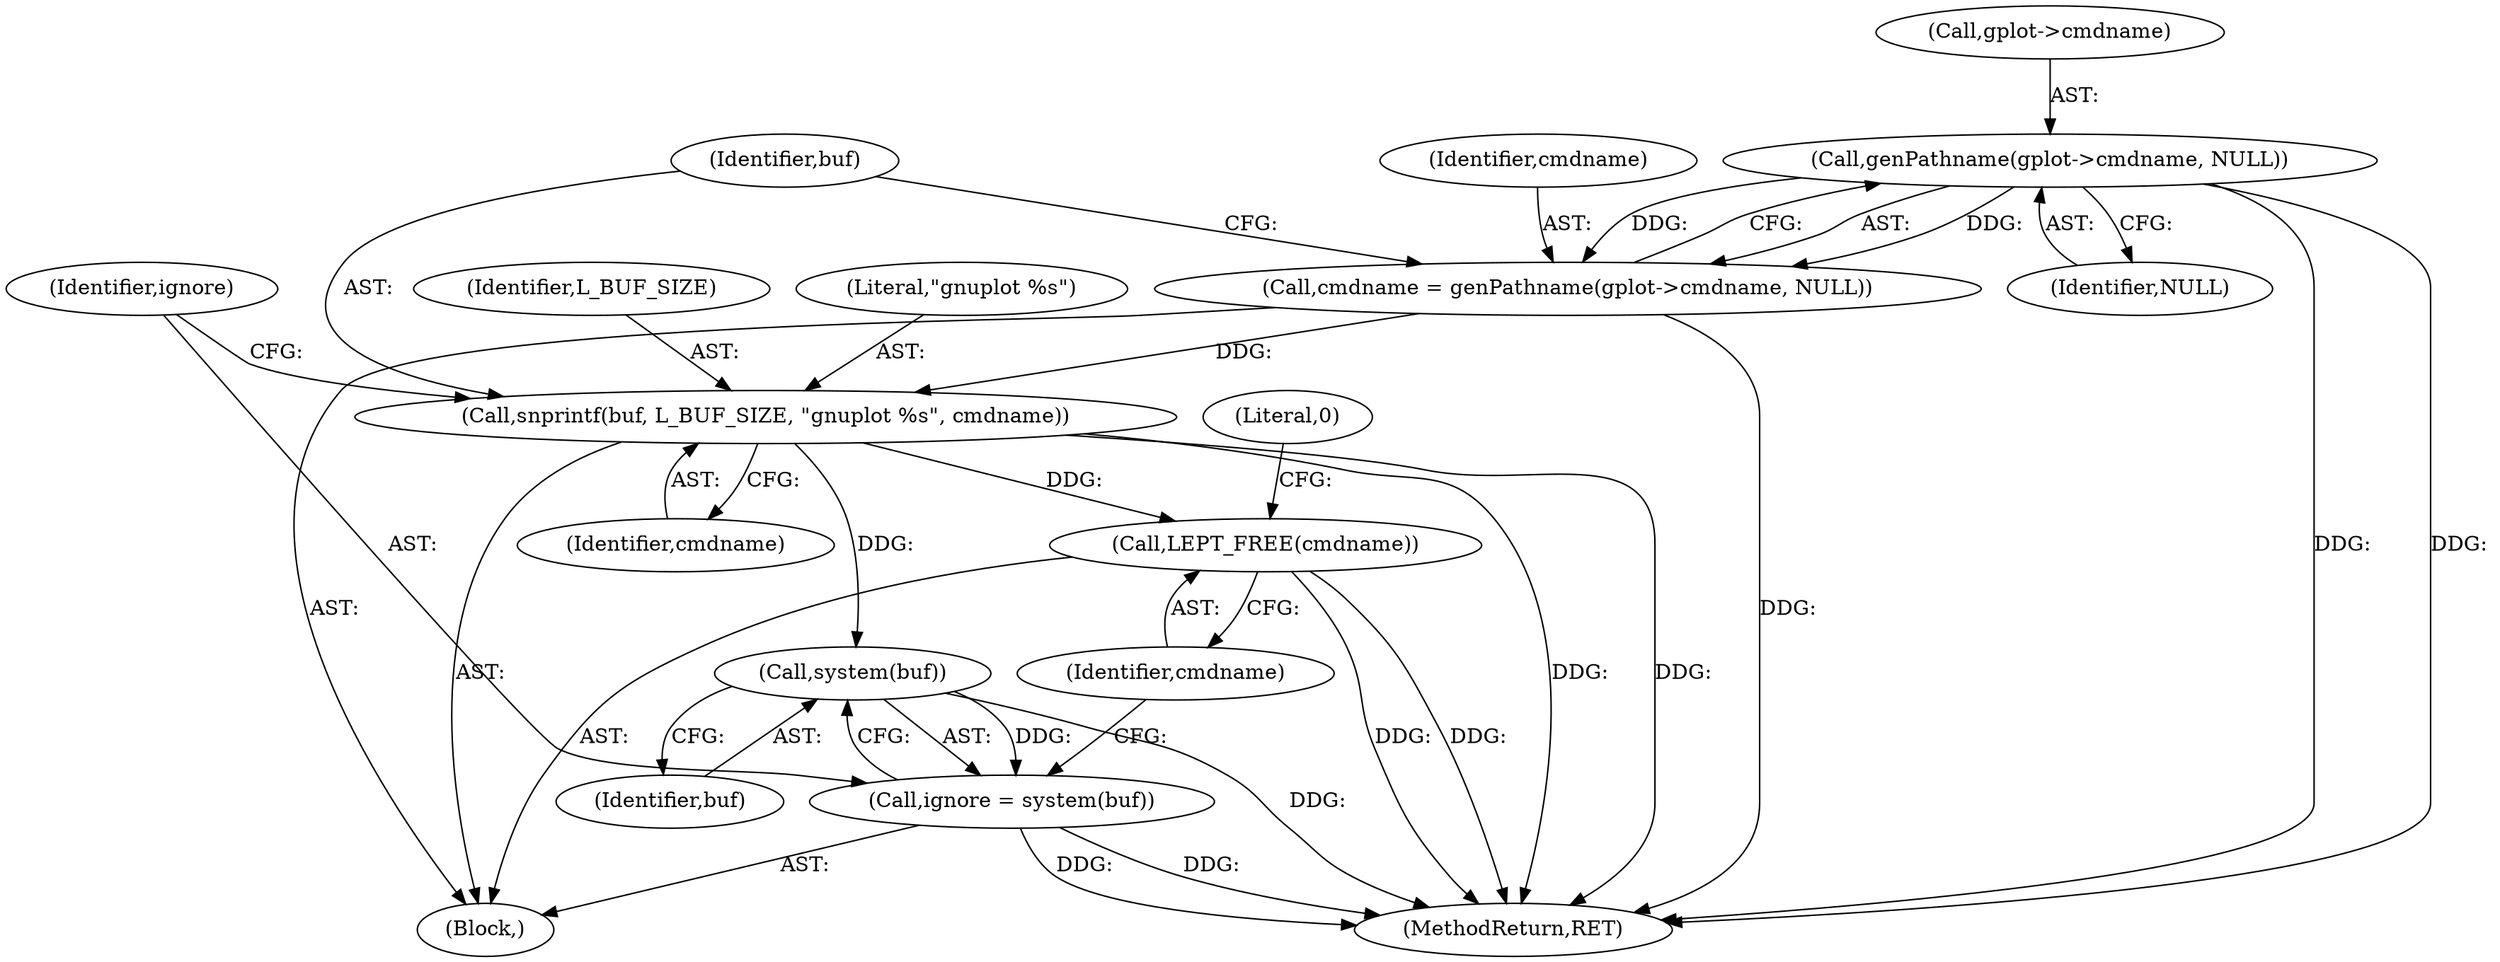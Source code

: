 digraph "0_leptonica_ee301cb2029db8a6289c5295daa42bba7715e99a_3@pointer" {
"1000123" [label="(Call,genPathname(gplot->cmdname, NULL))"];
"1000121" [label="(Call,cmdname = genPathname(gplot->cmdname, NULL))"];
"1000128" [label="(Call,snprintf(buf, L_BUF_SIZE, \"gnuplot %s\", cmdname))"];
"1000135" [label="(Call,system(buf))"];
"1000133" [label="(Call,ignore = system(buf))"];
"1000137" [label="(Call,LEPT_FREE(cmdname))"];
"1000135" [label="(Call,system(buf))"];
"1000121" [label="(Call,cmdname = genPathname(gplot->cmdname, NULL))"];
"1000138" [label="(Identifier,cmdname)"];
"1000123" [label="(Call,genPathname(gplot->cmdname, NULL))"];
"1000141" [label="(MethodReturn,RET)"];
"1000137" [label="(Call,LEPT_FREE(cmdname))"];
"1000132" [label="(Identifier,cmdname)"];
"1000130" [label="(Identifier,L_BUF_SIZE)"];
"1000103" [label="(Block,)"];
"1000133" [label="(Call,ignore = system(buf))"];
"1000136" [label="(Identifier,buf)"];
"1000140" [label="(Literal,0)"];
"1000124" [label="(Call,gplot->cmdname)"];
"1000128" [label="(Call,snprintf(buf, L_BUF_SIZE, \"gnuplot %s\", cmdname))"];
"1000122" [label="(Identifier,cmdname)"];
"1000129" [label="(Identifier,buf)"];
"1000131" [label="(Literal,\"gnuplot %s\")"];
"1000134" [label="(Identifier,ignore)"];
"1000127" [label="(Identifier,NULL)"];
"1000123" -> "1000121"  [label="AST: "];
"1000123" -> "1000127"  [label="CFG: "];
"1000124" -> "1000123"  [label="AST: "];
"1000127" -> "1000123"  [label="AST: "];
"1000121" -> "1000123"  [label="CFG: "];
"1000123" -> "1000141"  [label="DDG: "];
"1000123" -> "1000141"  [label="DDG: "];
"1000123" -> "1000121"  [label="DDG: "];
"1000123" -> "1000121"  [label="DDG: "];
"1000121" -> "1000103"  [label="AST: "];
"1000122" -> "1000121"  [label="AST: "];
"1000129" -> "1000121"  [label="CFG: "];
"1000121" -> "1000141"  [label="DDG: "];
"1000121" -> "1000128"  [label="DDG: "];
"1000128" -> "1000103"  [label="AST: "];
"1000128" -> "1000132"  [label="CFG: "];
"1000129" -> "1000128"  [label="AST: "];
"1000130" -> "1000128"  [label="AST: "];
"1000131" -> "1000128"  [label="AST: "];
"1000132" -> "1000128"  [label="AST: "];
"1000134" -> "1000128"  [label="CFG: "];
"1000128" -> "1000141"  [label="DDG: "];
"1000128" -> "1000141"  [label="DDG: "];
"1000128" -> "1000135"  [label="DDG: "];
"1000128" -> "1000137"  [label="DDG: "];
"1000135" -> "1000133"  [label="AST: "];
"1000135" -> "1000136"  [label="CFG: "];
"1000136" -> "1000135"  [label="AST: "];
"1000133" -> "1000135"  [label="CFG: "];
"1000135" -> "1000141"  [label="DDG: "];
"1000135" -> "1000133"  [label="DDG: "];
"1000133" -> "1000103"  [label="AST: "];
"1000134" -> "1000133"  [label="AST: "];
"1000138" -> "1000133"  [label="CFG: "];
"1000133" -> "1000141"  [label="DDG: "];
"1000133" -> "1000141"  [label="DDG: "];
"1000137" -> "1000103"  [label="AST: "];
"1000137" -> "1000138"  [label="CFG: "];
"1000138" -> "1000137"  [label="AST: "];
"1000140" -> "1000137"  [label="CFG: "];
"1000137" -> "1000141"  [label="DDG: "];
"1000137" -> "1000141"  [label="DDG: "];
}
